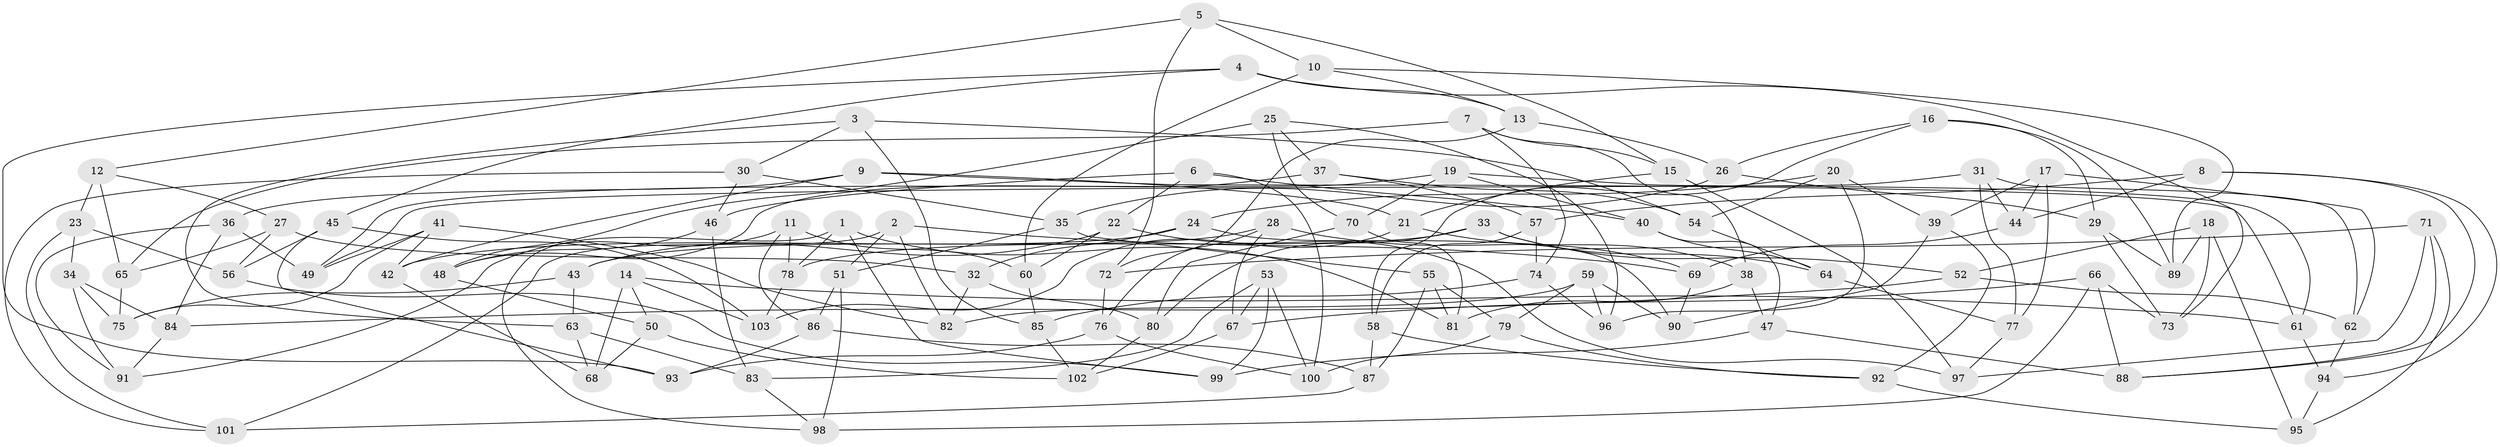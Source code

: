 // coarse degree distribution, {7: 0.03333333333333333, 6: 0.13333333333333333, 8: 0.23333333333333334, 16: 0.03333333333333333, 9: 0.1, 10: 0.06666666666666667, 5: 0.1, 12: 0.03333333333333333, 3: 0.1, 4: 0.16666666666666666}
// Generated by graph-tools (version 1.1) at 2025/20/03/04/25 18:20:57]
// undirected, 103 vertices, 206 edges
graph export_dot {
graph [start="1"]
  node [color=gray90,style=filled];
  1;
  2;
  3;
  4;
  5;
  6;
  7;
  8;
  9;
  10;
  11;
  12;
  13;
  14;
  15;
  16;
  17;
  18;
  19;
  20;
  21;
  22;
  23;
  24;
  25;
  26;
  27;
  28;
  29;
  30;
  31;
  32;
  33;
  34;
  35;
  36;
  37;
  38;
  39;
  40;
  41;
  42;
  43;
  44;
  45;
  46;
  47;
  48;
  49;
  50;
  51;
  52;
  53;
  54;
  55;
  56;
  57;
  58;
  59;
  60;
  61;
  62;
  63;
  64;
  65;
  66;
  67;
  68;
  69;
  70;
  71;
  72;
  73;
  74;
  75;
  76;
  77;
  78;
  79;
  80;
  81;
  82;
  83;
  84;
  85;
  86;
  87;
  88;
  89;
  90;
  91;
  92;
  93;
  94;
  95;
  96;
  97;
  98;
  99;
  100;
  101;
  102;
  103;
  1 -- 99;
  1 -- 98;
  1 -- 81;
  1 -- 78;
  2 -- 69;
  2 -- 82;
  2 -- 51;
  2 -- 101;
  3 -- 54;
  3 -- 85;
  3 -- 30;
  3 -- 63;
  4 -- 93;
  4 -- 45;
  4 -- 13;
  4 -- 73;
  5 -- 15;
  5 -- 10;
  5 -- 12;
  5 -- 72;
  6 -- 40;
  6 -- 100;
  6 -- 46;
  6 -- 22;
  7 -- 65;
  7 -- 74;
  7 -- 38;
  7 -- 15;
  8 -- 94;
  8 -- 44;
  8 -- 88;
  8 -- 57;
  9 -- 36;
  9 -- 21;
  9 -- 61;
  9 -- 42;
  10 -- 89;
  10 -- 60;
  10 -- 13;
  11 -- 91;
  11 -- 60;
  11 -- 78;
  11 -- 86;
  12 -- 65;
  12 -- 27;
  12 -- 23;
  13 -- 26;
  13 -- 72;
  14 -- 61;
  14 -- 50;
  14 -- 68;
  14 -- 103;
  15 -- 97;
  15 -- 21;
  16 -- 58;
  16 -- 89;
  16 -- 26;
  16 -- 29;
  17 -- 39;
  17 -- 44;
  17 -- 62;
  17 -- 77;
  18 -- 73;
  18 -- 95;
  18 -- 52;
  18 -- 89;
  19 -- 40;
  19 -- 49;
  19 -- 70;
  19 -- 61;
  20 -- 54;
  20 -- 39;
  20 -- 24;
  20 -- 96;
  21 -- 38;
  21 -- 103;
  22 -- 97;
  22 -- 43;
  22 -- 60;
  23 -- 101;
  23 -- 34;
  23 -- 56;
  24 -- 90;
  24 -- 42;
  24 -- 32;
  25 -- 37;
  25 -- 96;
  25 -- 70;
  25 -- 48;
  26 -- 35;
  26 -- 29;
  27 -- 65;
  27 -- 32;
  27 -- 56;
  28 -- 67;
  28 -- 43;
  28 -- 69;
  28 -- 76;
  29 -- 73;
  29 -- 89;
  30 -- 35;
  30 -- 46;
  30 -- 101;
  31 -- 77;
  31 -- 62;
  31 -- 44;
  31 -- 49;
  32 -- 82;
  32 -- 80;
  33 -- 64;
  33 -- 78;
  33 -- 52;
  33 -- 80;
  34 -- 84;
  34 -- 91;
  34 -- 75;
  35 -- 55;
  35 -- 51;
  36 -- 84;
  36 -- 91;
  36 -- 49;
  37 -- 57;
  37 -- 54;
  37 -- 48;
  38 -- 47;
  38 -- 81;
  39 -- 92;
  39 -- 90;
  40 -- 47;
  40 -- 64;
  41 -- 75;
  41 -- 49;
  41 -- 42;
  41 -- 82;
  42 -- 68;
  43 -- 75;
  43 -- 63;
  44 -- 69;
  45 -- 103;
  45 -- 93;
  45 -- 56;
  46 -- 48;
  46 -- 83;
  47 -- 88;
  47 -- 99;
  48 -- 50;
  50 -- 102;
  50 -- 68;
  51 -- 86;
  51 -- 98;
  52 -- 62;
  52 -- 84;
  53 -- 67;
  53 -- 83;
  53 -- 99;
  53 -- 100;
  54 -- 64;
  55 -- 87;
  55 -- 79;
  55 -- 81;
  56 -- 99;
  57 -- 74;
  57 -- 58;
  58 -- 87;
  58 -- 92;
  59 -- 79;
  59 -- 82;
  59 -- 90;
  59 -- 96;
  60 -- 85;
  61 -- 94;
  62 -- 94;
  63 -- 68;
  63 -- 83;
  64 -- 77;
  65 -- 75;
  66 -- 67;
  66 -- 98;
  66 -- 73;
  66 -- 88;
  67 -- 102;
  69 -- 90;
  70 -- 80;
  70 -- 81;
  71 -- 88;
  71 -- 72;
  71 -- 95;
  71 -- 97;
  72 -- 76;
  74 -- 96;
  74 -- 85;
  76 -- 93;
  76 -- 100;
  77 -- 97;
  78 -- 103;
  79 -- 92;
  79 -- 100;
  80 -- 102;
  83 -- 98;
  84 -- 91;
  85 -- 102;
  86 -- 87;
  86 -- 93;
  87 -- 101;
  92 -- 95;
  94 -- 95;
}
